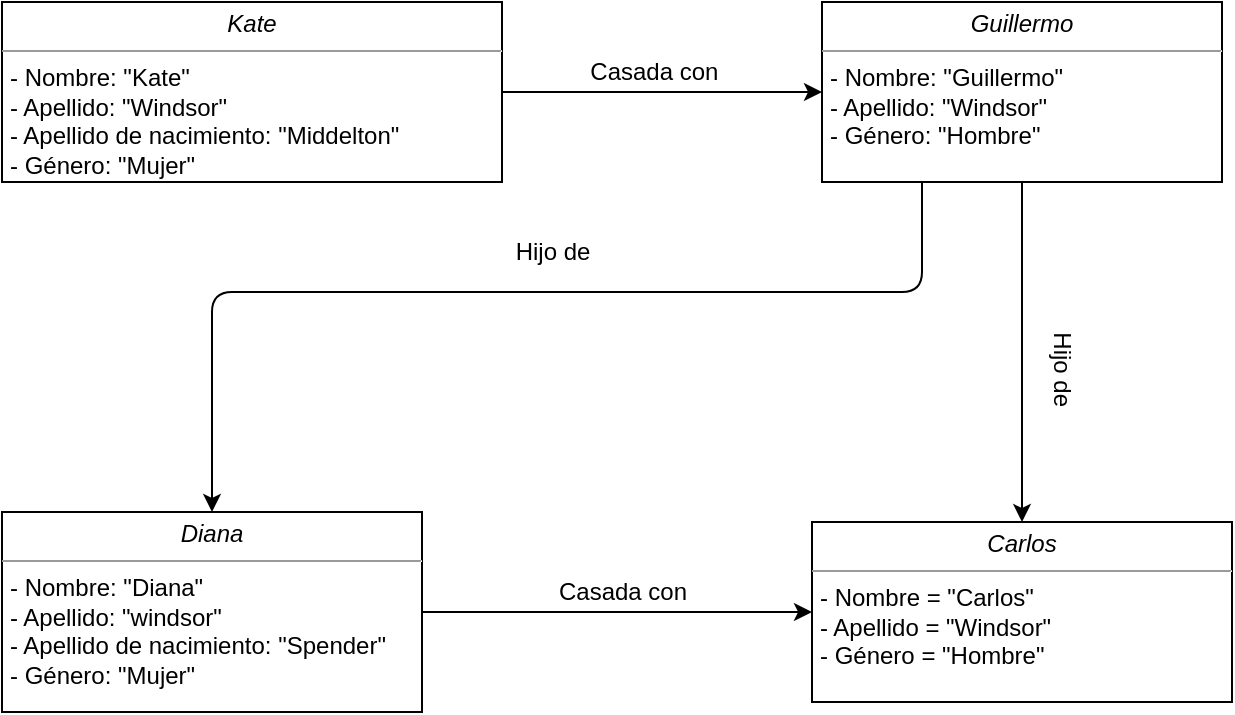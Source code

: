 <mxfile>
    <diagram id="GyK5Hl2xOAmHApsgtoEu" name="Page-1">
        <mxGraphModel dx="359" dy="233" grid="1" gridSize="10" guides="1" tooltips="1" connect="1" arrows="1" fold="1" page="1" pageScale="1" pageWidth="827" pageHeight="1169" math="0" shadow="0">
            <root>
                <mxCell id="0"/>
                <mxCell id="1" parent="0"/>
                <mxCell id="24" style="edgeStyle=none;html=1;entryX=0;entryY=0.5;entryDx=0;entryDy=0;" edge="1" parent="1" source="2" target="3">
                    <mxGeometry relative="1" as="geometry"/>
                </mxCell>
                <mxCell id="2" value="&lt;p style=&quot;margin: 0px ; margin-top: 4px ; text-align: center&quot;&gt;&lt;i&gt;Kate&lt;/i&gt;&lt;/p&gt;&lt;hr size=&quot;1&quot;&gt;&lt;p style=&quot;margin: 0px ; margin-left: 4px&quot;&gt;- Nombre: &quot;Kate&quot;&lt;/p&gt;&lt;p style=&quot;margin: 0px ; margin-left: 4px&quot;&gt;- Apellido: &quot;Windsor&quot;&lt;/p&gt;&lt;p style=&quot;margin: 0px ; margin-left: 4px&quot;&gt;- Apellido de nacimiento: &quot;Middelton&quot;&lt;/p&gt;&lt;p style=&quot;margin: 0px ; margin-left: 4px&quot;&gt;- Género: &quot;Mujer&quot;&lt;/p&gt;&lt;p style=&quot;margin: 0px ; margin-left: 4px&quot;&gt;&lt;br&gt;&lt;/p&gt;" style="verticalAlign=top;align=left;overflow=fill;fontSize=12;fontFamily=Helvetica;html=1;" vertex="1" parent="1">
                    <mxGeometry x="50" y="15" width="250" height="90" as="geometry"/>
                </mxCell>
                <mxCell id="25" style="edgeStyle=none;html=1;entryX=0.5;entryY=0;entryDx=0;entryDy=0;" edge="1" parent="1" source="3" target="8">
                    <mxGeometry relative="1" as="geometry"/>
                </mxCell>
                <mxCell id="27" style="edgeStyle=none;html=1;exitX=0.25;exitY=1;exitDx=0;exitDy=0;entryX=0.5;entryY=0;entryDx=0;entryDy=0;" edge="1" parent="1" source="3" target="18">
                    <mxGeometry relative="1" as="geometry">
                        <Array as="points">
                            <mxPoint x="510" y="160"/>
                            <mxPoint x="155" y="160"/>
                        </Array>
                    </mxGeometry>
                </mxCell>
                <mxCell id="3" value="&lt;p style=&quot;margin: 0px ; margin-top: 4px ; text-align: center&quot;&gt;&lt;i&gt;Guillermo&lt;/i&gt;&lt;/p&gt;&lt;hr size=&quot;1&quot;&gt;&lt;p style=&quot;margin: 0px ; margin-left: 4px&quot;&gt;- Nombre: &quot;Guillermo&quot;&lt;/p&gt;&lt;p style=&quot;margin: 0px ; margin-left: 4px&quot;&gt;- Apellido: &quot;Windsor&quot;&lt;/p&gt;&lt;p style=&quot;margin: 0px ; margin-left: 4px&quot;&gt;- Género: &quot;Hombre&quot;&lt;/p&gt;&lt;p style=&quot;margin: 0px ; margin-left: 4px&quot;&gt;&lt;br&gt;&lt;/p&gt;" style="verticalAlign=top;align=left;overflow=fill;fontSize=12;fontFamily=Helvetica;html=1;" vertex="1" parent="1">
                    <mxGeometry x="460" y="15" width="200" height="90" as="geometry"/>
                </mxCell>
                <mxCell id="7" value="&amp;nbsp;Casada con" style="text;html=1;align=center;verticalAlign=middle;resizable=0;points=[];autosize=1;strokeColor=none;fillColor=none;" vertex="1" parent="1">
                    <mxGeometry x="334" y="40" width="80" height="20" as="geometry"/>
                </mxCell>
                <mxCell id="8" value="&lt;p style=&quot;margin: 0px ; margin-top: 4px ; text-align: center&quot;&gt;&lt;i&gt;Carlos&lt;/i&gt;&lt;/p&gt;&lt;hr size=&quot;1&quot;&gt;&lt;p style=&quot;margin: 0px ; margin-left: 4px&quot;&gt;- Nombre = &quot;Carlos&quot;&lt;/p&gt;&lt;p style=&quot;margin: 0px ; margin-left: 4px&quot;&gt;- Apellido = &quot;Windsor&quot;&lt;/p&gt;&lt;p style=&quot;margin: 0px ; margin-left: 4px&quot;&gt;- Género = &quot;Hombre&quot;&lt;/p&gt;&lt;p style=&quot;margin: 0px ; margin-left: 4px&quot;&gt;&lt;br&gt;&lt;/p&gt;" style="verticalAlign=top;align=left;overflow=fill;fontSize=12;fontFamily=Helvetica;html=1;" vertex="1" parent="1">
                    <mxGeometry x="455" y="275" width="210" height="90" as="geometry"/>
                </mxCell>
                <mxCell id="20" value="" style="edgeStyle=none;html=1;entryX=0;entryY=0.5;entryDx=0;entryDy=0;" edge="1" parent="1" source="18" target="8">
                    <mxGeometry relative="1" as="geometry">
                        <mxPoint x="415.0" y="250" as="targetPoint"/>
                    </mxGeometry>
                </mxCell>
                <mxCell id="18" value="&lt;p style=&quot;margin: 0px ; margin-top: 4px ; text-align: center&quot;&gt;&lt;i&gt;Diana&lt;/i&gt;&lt;/p&gt;&lt;hr size=&quot;1&quot;&gt;&lt;p style=&quot;margin: 0px ; margin-left: 4px&quot;&gt;- Nombre: &quot;Diana&quot;&lt;/p&gt;&lt;p style=&quot;margin: 0px ; margin-left: 4px&quot;&gt;- Apellido: &quot;windsor&quot;&lt;/p&gt;&lt;p style=&quot;margin: 0px ; margin-left: 4px&quot;&gt;- Apellido de nacimiento: &quot;Spender&quot;&lt;/p&gt;&lt;p style=&quot;margin: 0px ; margin-left: 4px&quot;&gt;- Género: &quot;Mujer&quot;&lt;/p&gt;" style="verticalAlign=top;align=left;overflow=fill;fontSize=12;fontFamily=Helvetica;html=1;" vertex="1" parent="1">
                    <mxGeometry x="50" y="270" width="210" height="100" as="geometry"/>
                </mxCell>
                <mxCell id="21" value="Casada con" style="text;html=1;align=center;verticalAlign=middle;resizable=0;points=[];autosize=1;strokeColor=none;fillColor=none;" vertex="1" parent="1">
                    <mxGeometry x="320" y="300" width="80" height="20" as="geometry"/>
                </mxCell>
                <mxCell id="26" value="Hijo de&amp;nbsp;" style="text;html=1;align=center;verticalAlign=middle;resizable=0;points=[];autosize=1;strokeColor=none;fillColor=none;rotation=90;" vertex="1" parent="1">
                    <mxGeometry x="550" y="190" width="60" height="20" as="geometry"/>
                </mxCell>
                <mxCell id="28" value="Hijo de" style="text;html=1;align=center;verticalAlign=middle;resizable=0;points=[];autosize=1;strokeColor=none;fillColor=none;" vertex="1" parent="1">
                    <mxGeometry x="300" y="130" width="50" height="20" as="geometry"/>
                </mxCell>
            </root>
        </mxGraphModel>
    </diagram>
</mxfile>